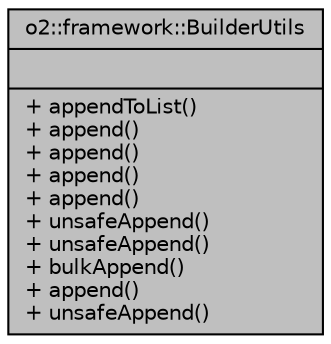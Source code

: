 digraph "o2::framework::BuilderUtils"
{
 // INTERACTIVE_SVG=YES
  bgcolor="transparent";
  edge [fontname="Helvetica",fontsize="10",labelfontname="Helvetica",labelfontsize="10"];
  node [fontname="Helvetica",fontsize="10",shape=record];
  Node1 [label="{o2::framework::BuilderUtils\n||+ appendToList()\l+ append()\l+ append()\l+ append()\l+ append()\l+ unsafeAppend()\l+ unsafeAppend()\l+ bulkAppend()\l+ append()\l+ unsafeAppend()\l}",height=0.2,width=0.4,color="black", fillcolor="grey75", style="filled", fontcolor="black"];
}
